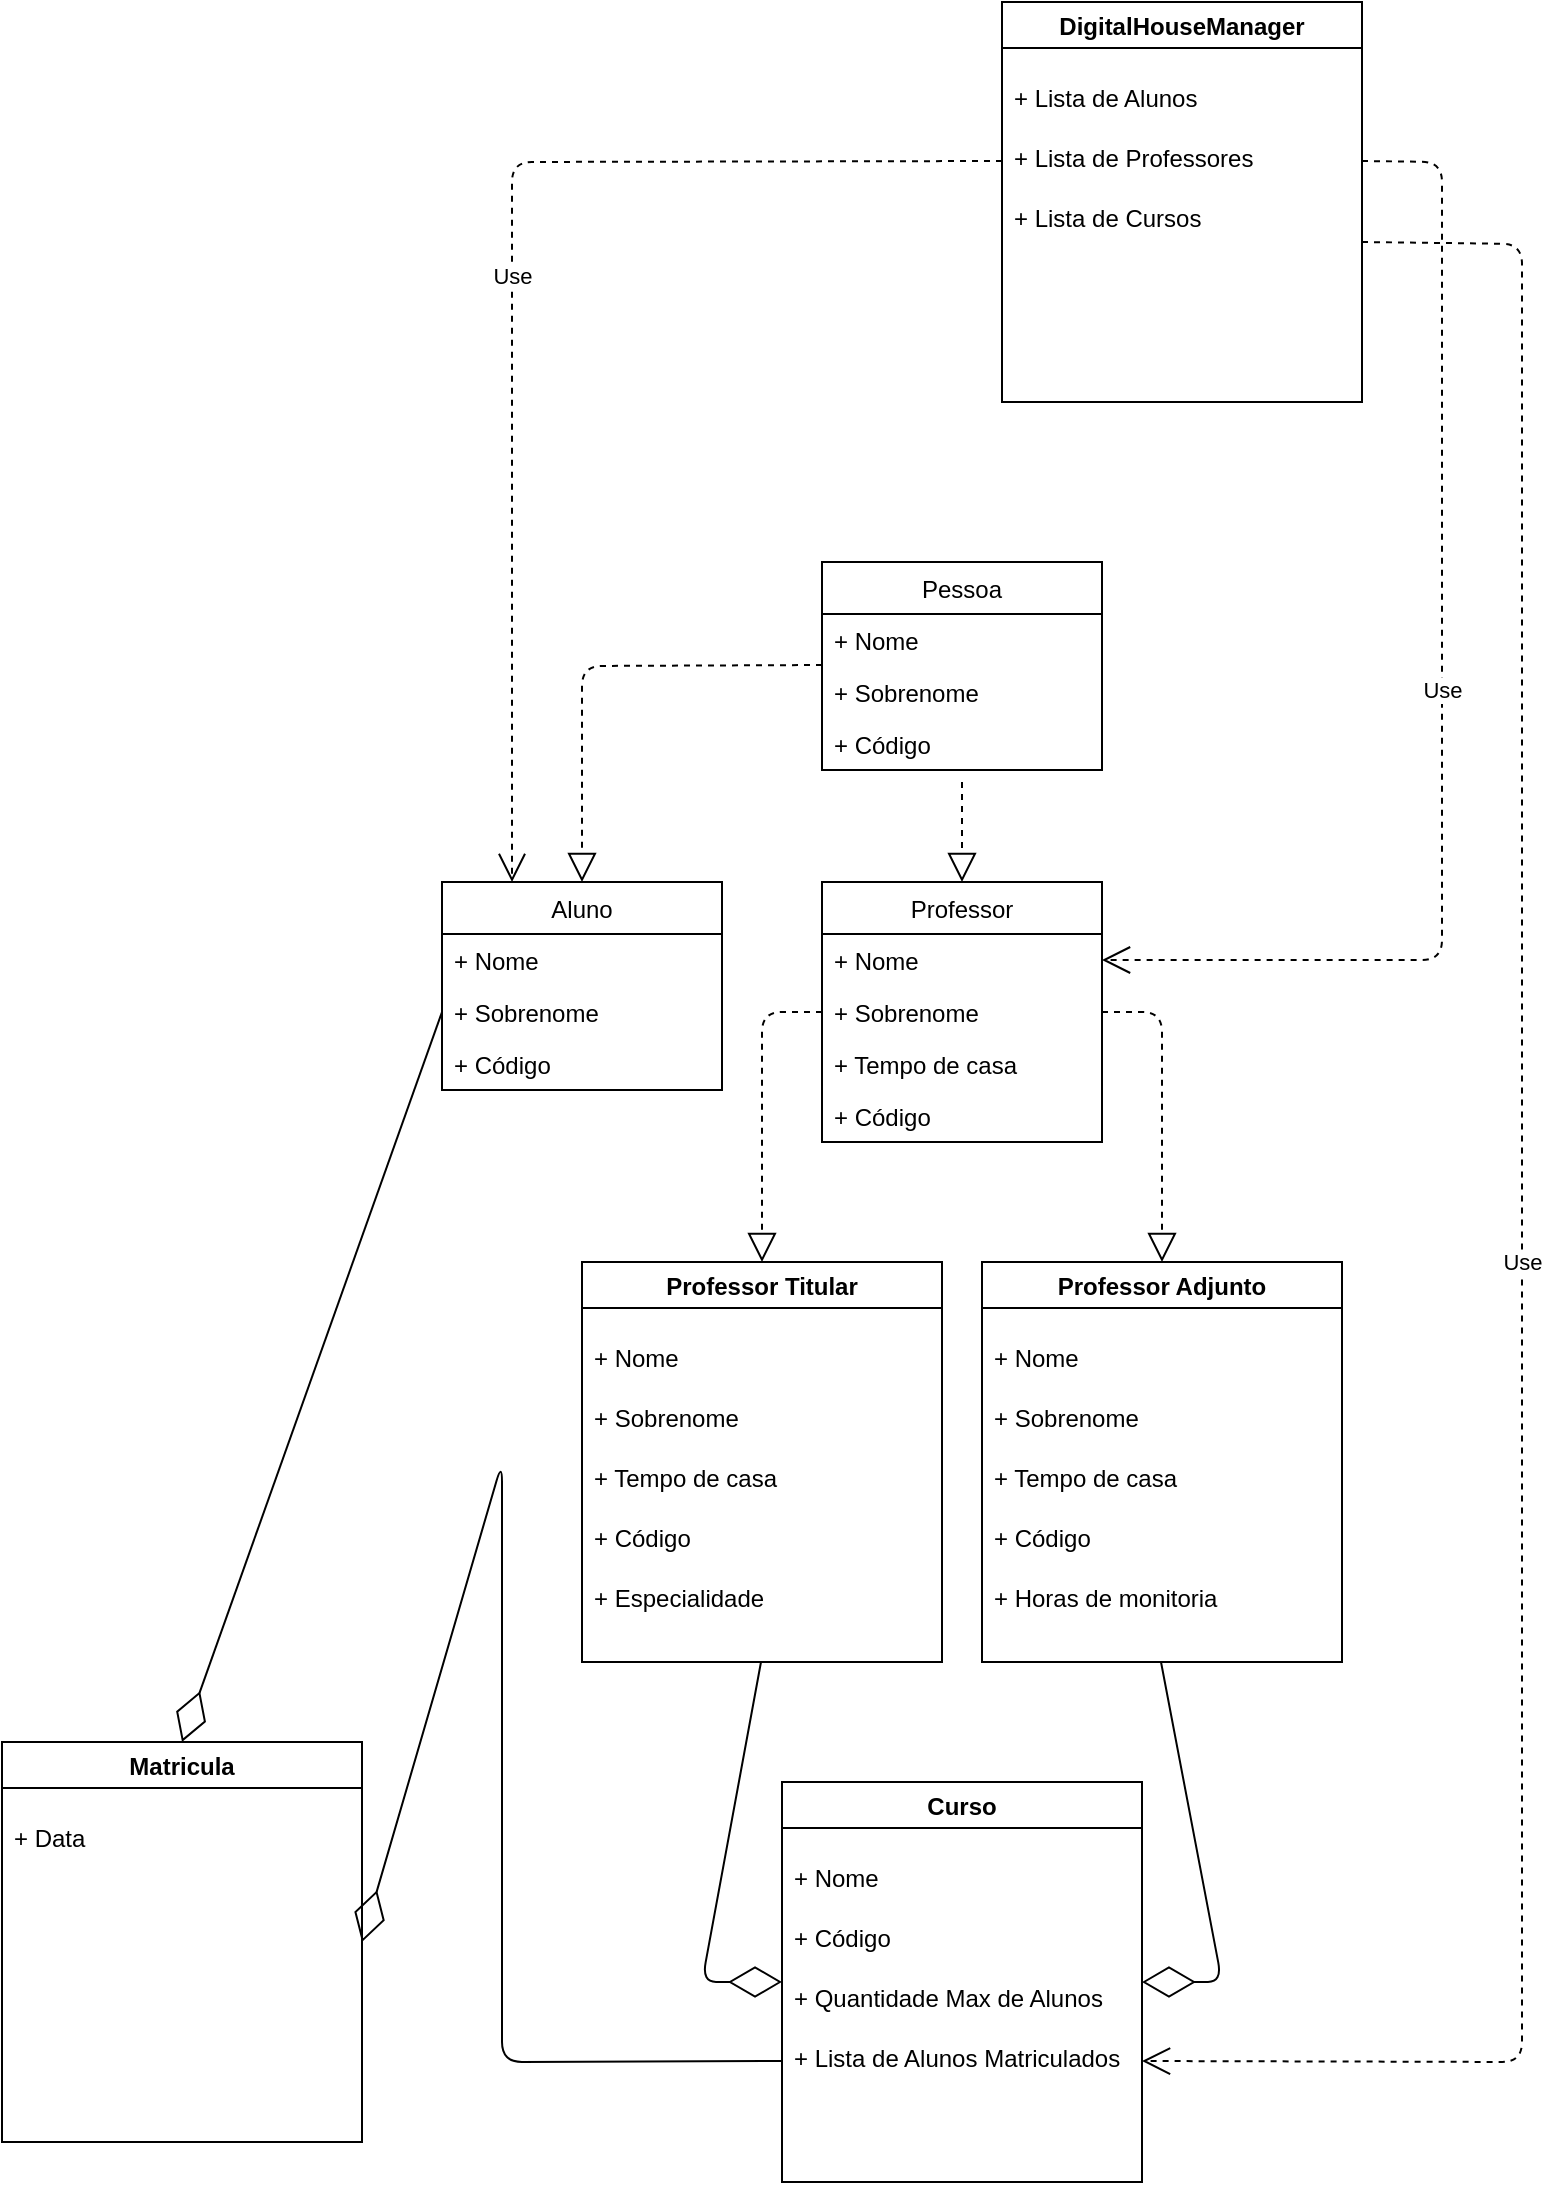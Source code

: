 <mxfile version="14.6.6" type="embed" pages="3"><diagram id="CEzgyfS1ZEKbiMNEQ5bn" name="Page-1"><mxGraphModel dx="1148" dy="701" grid="1" gridSize="10" guides="1" tooltips="1" connect="1" arrows="1" fold="1" page="1" pageScale="1" pageWidth="827" pageHeight="1169" math="0" shadow="0"><root><mxCell id="0"/><mxCell id="1" parent="0"/><mxCell id="S0CsdJAvT5r21fd5XkQx-24" value="Aluno" style="swimlane;fontStyle=0;childLayout=stackLayout;horizontal=1;startSize=26;fillColor=none;horizontalStack=0;resizeParent=1;resizeParentMax=0;resizeLast=0;collapsible=1;marginBottom=0;" parent="1" vertex="1"><mxGeometry x="240" y="480" width="140" height="104" as="geometry"/></mxCell><mxCell id="S0CsdJAvT5r21fd5XkQx-26" value="+ Nome" style="text;strokeColor=none;fillColor=none;align=left;verticalAlign=top;spacingLeft=4;spacingRight=4;overflow=hidden;rotatable=0;points=[[0,0.5],[1,0.5]];portConstraint=eastwest;" parent="S0CsdJAvT5r21fd5XkQx-24" vertex="1"><mxGeometry y="26" width="140" height="26" as="geometry"/></mxCell><mxCell id="S0CsdJAvT5r21fd5XkQx-25" value="+ Sobrenome" style="text;strokeColor=none;fillColor=none;align=left;verticalAlign=top;spacingLeft=4;spacingRight=4;overflow=hidden;rotatable=0;points=[[0,0.5],[1,0.5]];portConstraint=eastwest;" parent="S0CsdJAvT5r21fd5XkQx-24" vertex="1"><mxGeometry y="52" width="140" height="26" as="geometry"/></mxCell><mxCell id="S0CsdJAvT5r21fd5XkQx-27" value="+ Código" style="text;strokeColor=none;fillColor=none;align=left;verticalAlign=top;spacingLeft=4;spacingRight=4;overflow=hidden;rotatable=0;points=[[0,0.5],[1,0.5]];portConstraint=eastwest;" parent="S0CsdJAvT5r21fd5XkQx-24" vertex="1"><mxGeometry y="78" width="140" height="26" as="geometry"/></mxCell><mxCell id="mtN1036-0Aml82Bo_X0W-26" value="Professor" style="swimlane;fontStyle=0;childLayout=stackLayout;horizontal=1;startSize=26;fillColor=none;horizontalStack=0;resizeParent=1;resizeParentMax=0;resizeLast=0;collapsible=1;marginBottom=0;" parent="1" vertex="1"><mxGeometry x="430" y="480" width="140" height="130" as="geometry"/></mxCell><mxCell id="mtN1036-0Aml82Bo_X0W-27" value="+ Nome" style="text;strokeColor=none;fillColor=none;align=left;verticalAlign=top;spacingLeft=4;spacingRight=4;overflow=hidden;rotatable=0;points=[[0,0.5],[1,0.5]];portConstraint=eastwest;" parent="mtN1036-0Aml82Bo_X0W-26" vertex="1"><mxGeometry y="26" width="140" height="26" as="geometry"/></mxCell><mxCell id="mtN1036-0Aml82Bo_X0W-28" value="+ Sobrenome" style="text;strokeColor=none;fillColor=none;align=left;verticalAlign=top;spacingLeft=4;spacingRight=4;overflow=hidden;rotatable=0;points=[[0,0.5],[1,0.5]];portConstraint=eastwest;" parent="mtN1036-0Aml82Bo_X0W-26" vertex="1"><mxGeometry y="52" width="140" height="26" as="geometry"/></mxCell><mxCell id="mtN1036-0Aml82Bo_X0W-29" value="+ Tempo de casa" style="text;fillColor=none;align=left;verticalAlign=top;spacingLeft=4;spacingRight=4;overflow=hidden;rotatable=0;points=[[0,0.5],[1,0.5]];portConstraint=eastwest;" parent="mtN1036-0Aml82Bo_X0W-26" vertex="1"><mxGeometry y="78" width="140" height="26" as="geometry"/></mxCell><mxCell id="mtN1036-0Aml82Bo_X0W-32" value="+ Código" style="text;strokeColor=none;fillColor=none;align=left;verticalAlign=top;spacingLeft=4;spacingRight=4;overflow=hidden;rotatable=0;points=[[0,0.5],[1,0.5]];portConstraint=eastwest;" parent="mtN1036-0Aml82Bo_X0W-26" vertex="1"><mxGeometry y="104" width="140" height="26" as="geometry"/></mxCell><mxCell id="mtN1036-0Aml82Bo_X0W-34" value="Pessoa" style="swimlane;fontStyle=0;childLayout=stackLayout;horizontal=1;startSize=26;fillColor=none;horizontalStack=0;resizeParent=1;resizeParentMax=0;resizeLast=0;collapsible=1;marginBottom=0;" parent="1" vertex="1"><mxGeometry x="430" y="320" width="140" height="104" as="geometry"/></mxCell><mxCell id="mtN1036-0Aml82Bo_X0W-35" value="+ Nome" style="text;strokeColor=none;fillColor=none;align=left;verticalAlign=top;spacingLeft=4;spacingRight=4;overflow=hidden;rotatable=0;points=[[0,0.5],[1,0.5]];portConstraint=eastwest;" parent="mtN1036-0Aml82Bo_X0W-34" vertex="1"><mxGeometry y="26" width="140" height="26" as="geometry"/></mxCell><mxCell id="mtN1036-0Aml82Bo_X0W-36" value="+ Sobrenome" style="text;strokeColor=none;fillColor=none;align=left;verticalAlign=top;spacingLeft=4;spacingRight=4;overflow=hidden;rotatable=0;points=[[0,0.5],[1,0.5]];portConstraint=eastwest;" parent="mtN1036-0Aml82Bo_X0W-34" vertex="1"><mxGeometry y="52" width="140" height="26" as="geometry"/></mxCell><mxCell id="mtN1036-0Aml82Bo_X0W-37" value="+ Código" style="text;strokeColor=none;fillColor=none;align=left;verticalAlign=top;spacingLeft=4;spacingRight=4;overflow=hidden;rotatable=0;points=[[0,0.5],[1,0.5]];portConstraint=eastwest;" parent="mtN1036-0Aml82Bo_X0W-34" vertex="1"><mxGeometry y="78" width="140" height="26" as="geometry"/></mxCell><mxCell id="mtN1036-0Aml82Bo_X0W-38" value="" style="endArrow=block;dashed=1;endFill=0;endSize=12;html=1;entryX=0.5;entryY=0;entryDx=0;entryDy=0;strokeWidth=1;rounded=1;shadow=0;sketch=0;jumpStyle=none;" parent="1" target="mtN1036-0Aml82Bo_X0W-26" edge="1"><mxGeometry width="160" relative="1" as="geometry"><mxPoint x="500" y="430" as="sourcePoint"/><mxPoint x="600" y="440" as="targetPoint"/></mxGeometry></mxCell><mxCell id="mtN1036-0Aml82Bo_X0W-39" value="" style="endArrow=block;dashed=1;endFill=0;endSize=12;html=1;shadow=0;strokeWidth=1;entryX=0.5;entryY=0;entryDx=0;entryDy=0;" parent="1" target="S0CsdJAvT5r21fd5XkQx-24" edge="1"><mxGeometry width="160" relative="1" as="geometry"><mxPoint x="430" y="371.5" as="sourcePoint"/><mxPoint x="220" y="372" as="targetPoint"/><Array as="points"><mxPoint x="310" y="372"/></Array></mxGeometry></mxCell><mxCell id="oIrv9wTdibyzk0VPh0hq-39" value="Professor Titular" style="swimlane;startSize=23;" parent="1" vertex="1"><mxGeometry x="310" y="670" width="180" height="200" as="geometry"/></mxCell><mxCell id="oIrv9wTdibyzk0VPh0hq-24" value="+ Nome" style="text;strokeColor=none;fillColor=none;align=left;verticalAlign=top;spacingLeft=4;spacingRight=4;overflow=hidden;rotatable=0;points=[[0,0.5],[1,0.5]];portConstraint=eastwest;" parent="oIrv9wTdibyzk0VPh0hq-39" vertex="1"><mxGeometry y="34.5" width="200" height="30" as="geometry"/></mxCell><mxCell id="oIrv9wTdibyzk0VPh0hq-41" value="+ Sobrenome" style="text;strokeColor=none;fillColor=none;align=left;verticalAlign=top;spacingLeft=4;spacingRight=4;overflow=hidden;rotatable=0;points=[[0,0.5],[1,0.5]];portConstraint=eastwest;" parent="oIrv9wTdibyzk0VPh0hq-39" vertex="1"><mxGeometry y="64.5" width="200" height="30" as="geometry"/></mxCell><mxCell id="oIrv9wTdibyzk0VPh0hq-42" value="+ Tempo de casa" style="text;strokeColor=none;fillColor=none;align=left;verticalAlign=top;spacingLeft=4;spacingRight=4;overflow=hidden;rotatable=0;points=[[0,0.5],[1,0.5]];portConstraint=eastwest;" parent="oIrv9wTdibyzk0VPh0hq-39" vertex="1"><mxGeometry y="94.5" width="200" height="30" as="geometry"/></mxCell><mxCell id="oIrv9wTdibyzk0VPh0hq-43" value="+ Código" style="text;strokeColor=none;fillColor=none;align=left;verticalAlign=top;spacingLeft=4;spacingRight=4;overflow=hidden;rotatable=0;points=[[0,0.5],[1,0.5]];portConstraint=eastwest;" parent="oIrv9wTdibyzk0VPh0hq-39" vertex="1"><mxGeometry y="124.5" width="200" height="30" as="geometry"/></mxCell><mxCell id="oIrv9wTdibyzk0VPh0hq-44" value="+ Especialidade" style="text;strokeColor=none;fillColor=none;align=left;verticalAlign=top;spacingLeft=4;spacingRight=4;overflow=hidden;rotatable=0;points=[[0,0.5],[1,0.5]];portConstraint=eastwest;" parent="oIrv9wTdibyzk0VPh0hq-39" vertex="1"><mxGeometry y="154.5" width="200" height="30" as="geometry"/></mxCell><mxCell id="oIrv9wTdibyzk0VPh0hq-45" value="Professor Adjunto" style="swimlane;startSize=23;" parent="1" vertex="1"><mxGeometry x="510" y="670" width="180" height="200" as="geometry"/></mxCell><mxCell id="oIrv9wTdibyzk0VPh0hq-46" value="+ Nome" style="text;strokeColor=none;fillColor=none;align=left;verticalAlign=top;spacingLeft=4;spacingRight=4;overflow=hidden;rotatable=0;points=[[0,0.5],[1,0.5]];portConstraint=eastwest;" parent="oIrv9wTdibyzk0VPh0hq-45" vertex="1"><mxGeometry y="34.5" width="200" height="30" as="geometry"/></mxCell><mxCell id="oIrv9wTdibyzk0VPh0hq-47" value="+ Sobrenome" style="text;strokeColor=none;fillColor=none;align=left;verticalAlign=top;spacingLeft=4;spacingRight=4;overflow=hidden;rotatable=0;points=[[0,0.5],[1,0.5]];portConstraint=eastwest;" parent="oIrv9wTdibyzk0VPh0hq-45" vertex="1"><mxGeometry y="64.5" width="200" height="30" as="geometry"/></mxCell><mxCell id="oIrv9wTdibyzk0VPh0hq-48" value="+ Tempo de casa" style="text;strokeColor=none;fillColor=none;align=left;verticalAlign=top;spacingLeft=4;spacingRight=4;overflow=hidden;rotatable=0;points=[[0,0.5],[1,0.5]];portConstraint=eastwest;" parent="oIrv9wTdibyzk0VPh0hq-45" vertex="1"><mxGeometry y="94.5" width="200" height="30" as="geometry"/></mxCell><mxCell id="oIrv9wTdibyzk0VPh0hq-49" value="+ Código" style="text;strokeColor=none;fillColor=none;align=left;verticalAlign=top;spacingLeft=4;spacingRight=4;overflow=hidden;rotatable=0;points=[[0,0.5],[1,0.5]];portConstraint=eastwest;" parent="oIrv9wTdibyzk0VPh0hq-45" vertex="1"><mxGeometry y="124.5" width="200" height="30" as="geometry"/></mxCell><mxCell id="oIrv9wTdibyzk0VPh0hq-50" value="+ Horas de monitoria" style="text;strokeColor=none;fillColor=none;align=left;verticalAlign=top;spacingLeft=4;spacingRight=4;overflow=hidden;rotatable=0;points=[[0,0.5],[1,0.5]];portConstraint=eastwest;" parent="oIrv9wTdibyzk0VPh0hq-45" vertex="1"><mxGeometry y="154.5" width="200" height="30" as="geometry"/></mxCell><mxCell id="oIrv9wTdibyzk0VPh0hq-51" value="" style="endArrow=block;dashed=1;endFill=0;endSize=12;html=1;entryX=0.5;entryY=0;entryDx=0;entryDy=0;exitX=1;exitY=0.5;exitDx=0;exitDy=0;" parent="1" source="mtN1036-0Aml82Bo_X0W-28" target="oIrv9wTdibyzk0VPh0hq-45" edge="1"><mxGeometry width="160" relative="1" as="geometry"><mxPoint x="570" y="550" as="sourcePoint"/><mxPoint x="730" y="550" as="targetPoint"/><Array as="points"><mxPoint x="600" y="545"/></Array></mxGeometry></mxCell><mxCell id="oIrv9wTdibyzk0VPh0hq-53" value="" style="endArrow=block;dashed=1;endFill=0;endSize=12;html=1;entryX=0.5;entryY=0;entryDx=0;entryDy=0;exitX=0;exitY=0.5;exitDx=0;exitDy=0;" parent="1" source="mtN1036-0Aml82Bo_X0W-28" target="oIrv9wTdibyzk0VPh0hq-39" edge="1"><mxGeometry width="160" relative="1" as="geometry"><mxPoint x="399.76" y="554" as="sourcePoint"/><mxPoint x="399.76" y="584" as="targetPoint"/><Array as="points"><mxPoint x="400" y="545"/></Array></mxGeometry></mxCell><mxCell id="oIrv9wTdibyzk0VPh0hq-66" value="" style="endArrow=diamondThin;endFill=0;endSize=24;html=1;strokeWidth=1;" parent="1" edge="1"><mxGeometry width="160" relative="1" as="geometry"><mxPoint x="599.5" y="870" as="sourcePoint"/><mxPoint x="590" y="1030" as="targetPoint"/><Array as="points"><mxPoint x="630" y="1030"/></Array></mxGeometry></mxCell><mxCell id="oIrv9wTdibyzk0VPh0hq-67" value="" style="endArrow=diamondThin;endFill=0;endSize=24;html=1;strokeWidth=1;" parent="1" edge="1"><mxGeometry width="160" relative="1" as="geometry"><mxPoint x="399.5" y="870" as="sourcePoint"/><mxPoint x="410" y="1030" as="targetPoint"/><Array as="points"><mxPoint x="370" y="1030"/></Array></mxGeometry></mxCell><mxCell id="k4V3ihr_i5Y-Pjru0V6B-3" value="Curso" style="swimlane;startSize=23;" parent="1" vertex="1"><mxGeometry x="410" y="930" width="180" height="200" as="geometry"/></mxCell><mxCell id="k4V3ihr_i5Y-Pjru0V6B-4" value="+ Nome" style="text;strokeColor=none;fillColor=none;align=left;verticalAlign=top;spacingLeft=4;spacingRight=4;overflow=hidden;rotatable=0;points=[[0,0.5],[1,0.5]];portConstraint=eastwest;" parent="k4V3ihr_i5Y-Pjru0V6B-3" vertex="1"><mxGeometry y="34.5" width="180" height="30" as="geometry"/></mxCell><mxCell id="k4V3ihr_i5Y-Pjru0V6B-5" value="+ Código" style="text;strokeColor=none;fillColor=none;align=left;verticalAlign=top;spacingLeft=4;spacingRight=4;overflow=hidden;rotatable=0;points=[[0,0.5],[1,0.5]];portConstraint=eastwest;" parent="k4V3ihr_i5Y-Pjru0V6B-3" vertex="1"><mxGeometry y="64.5" width="180" height="30" as="geometry"/></mxCell><mxCell id="k4V3ihr_i5Y-Pjru0V6B-6" value="+ Quantidade Max de Alunos" style="text;strokeColor=none;fillColor=none;align=left;verticalAlign=top;spacingLeft=4;spacingRight=4;overflow=hidden;rotatable=0;points=[[0,0.5],[1,0.5]];portConstraint=eastwest;" parent="k4V3ihr_i5Y-Pjru0V6B-3" vertex="1"><mxGeometry y="94.5" width="180" height="30" as="geometry"/></mxCell><mxCell id="k4V3ihr_i5Y-Pjru0V6B-7" value="+ Lista de Alunos Matriculados" style="text;strokeColor=none;fillColor=none;align=left;verticalAlign=top;spacingLeft=4;spacingRight=4;overflow=hidden;rotatable=0;points=[[0,0.5],[1,0.5]];portConstraint=eastwest;" parent="k4V3ihr_i5Y-Pjru0V6B-3" vertex="1"><mxGeometry y="124.5" width="180" height="30" as="geometry"/></mxCell><mxCell id="2" value="Matricula" style="swimlane;startSize=23;" vertex="1" parent="1"><mxGeometry x="20" y="910" width="180" height="200" as="geometry"/></mxCell><mxCell id="3" value="+ Data" style="text;strokeColor=none;fillColor=none;align=left;verticalAlign=top;spacingLeft=4;spacingRight=4;overflow=hidden;rotatable=0;points=[[0,0.5],[1,0.5]];portConstraint=eastwest;" vertex="1" parent="2"><mxGeometry y="34.5" width="180" height="30" as="geometry"/></mxCell><mxCell id="10" value="" style="endArrow=diamondThin;endFill=0;endSize=24;html=1;entryX=0.5;entryY=0;entryDx=0;entryDy=0;exitX=0;exitY=0.5;exitDx=0;exitDy=0;" edge="1" parent="1" source="S0CsdJAvT5r21fd5XkQx-25" target="2"><mxGeometry width="160" relative="1" as="geometry"><mxPoint x="50" y="544.5" as="sourcePoint"/><mxPoint x="210" y="544.5" as="targetPoint"/></mxGeometry></mxCell><mxCell id="11" value="" style="endArrow=diamondThin;endFill=0;endSize=24;html=1;entryX=1;entryY=0.5;entryDx=0;entryDy=0;exitX=0;exitY=0.5;exitDx=0;exitDy=0;" edge="1" parent="1" source="k4V3ihr_i5Y-Pjru0V6B-7" target="2"><mxGeometry width="160" relative="1" as="geometry"><mxPoint x="330" y="630" as="sourcePoint"/><mxPoint x="190" y="755" as="targetPoint"/><Array as="points"><mxPoint x="270" y="1070"/><mxPoint x="270" y="770"/></Array></mxGeometry></mxCell><mxCell id="12" value="DigitalHouseManager" style="swimlane;startSize=23;" vertex="1" parent="1"><mxGeometry x="520" y="40" width="180" height="200" as="geometry"/></mxCell><mxCell id="13" value="+ Lista de Alunos" style="text;strokeColor=none;fillColor=none;align=left;verticalAlign=top;spacingLeft=4;spacingRight=4;overflow=hidden;rotatable=0;points=[[0,0.5],[1,0.5]];portConstraint=eastwest;" vertex="1" parent="12"><mxGeometry y="34.5" width="180" height="30" as="geometry"/></mxCell><mxCell id="14" value="+ Lista de Professores" style="text;strokeColor=none;fillColor=none;align=left;verticalAlign=top;spacingLeft=4;spacingRight=4;overflow=hidden;rotatable=0;points=[[0,0.5],[1,0.5]];portConstraint=eastwest;" vertex="1" parent="12"><mxGeometry y="64.5" width="180" height="30" as="geometry"/></mxCell><mxCell id="15" value="+ Lista de Cursos" style="text;strokeColor=none;fillColor=none;align=left;verticalAlign=top;spacingLeft=4;spacingRight=4;overflow=hidden;rotatable=0;points=[[0,0.5],[1,0.5]];portConstraint=eastwest;" vertex="1" parent="12"><mxGeometry y="94.5" width="180" height="30" as="geometry"/></mxCell><mxCell id="18" value="Use" style="endArrow=open;endSize=12;dashed=1;html=1;entryX=0.25;entryY=0;entryDx=0;entryDy=0;exitX=0;exitY=0.5;exitDx=0;exitDy=0;" edge="1" parent="1" source="14" target="S0CsdJAvT5r21fd5XkQx-24"><mxGeometry width="160" relative="1" as="geometry"><mxPoint x="300" y="120" as="sourcePoint"/><mxPoint x="460" y="120" as="targetPoint"/><Array as="points"><mxPoint x="275" y="120"/></Array></mxGeometry></mxCell><mxCell id="19" value="Use" style="endArrow=open;endSize=12;dashed=1;html=1;exitX=1;exitY=0.5;exitDx=0;exitDy=0;entryX=1;entryY=0.5;entryDx=0;entryDy=0;" edge="1" parent="1" source="14" target="mtN1036-0Aml82Bo_X0W-27"><mxGeometry width="160" relative="1" as="geometry"><mxPoint x="760" y="120" as="sourcePoint"/><mxPoint x="880" y="120" as="targetPoint"/><Array as="points"><mxPoint x="740" y="120"/><mxPoint x="740" y="519"/></Array></mxGeometry></mxCell><mxCell id="20" value="Use" style="endArrow=open;endSize=12;dashed=1;html=1;exitX=1;exitY=0.5;exitDx=0;exitDy=0;entryX=1;entryY=0.5;entryDx=0;entryDy=0;" edge="1" parent="1" target="k4V3ihr_i5Y-Pjru0V6B-7"><mxGeometry width="160" relative="1" as="geometry"><mxPoint x="700" y="160" as="sourcePoint"/><mxPoint x="570" y="559.5" as="targetPoint"/><Array as="points"><mxPoint x="780" y="161"/><mxPoint x="780" y="1070"/></Array></mxGeometry></mxCell></root></mxGraphModel></diagram><diagram id="fzf1Q0286Iwjel0q1VAe" name="Page-2"><mxGraphModel dx="981" dy="526" grid="1" gridSize="10" guides="1" tooltips="1" connect="1" arrows="1" fold="1" page="1" pageScale="1" pageWidth="827" pageHeight="1169" math="0" shadow="0"><root><mxCell id="bYKJvCfBuwUYdbz-hcBb-0"/><mxCell id="bYKJvCfBuwUYdbz-hcBb-1" parent="bYKJvCfBuwUYdbz-hcBb-0"/><mxCell id="bYKJvCfBuwUYdbz-hcBb-2" value="Mamífero" style="swimlane;fontStyle=0;childLayout=stackLayout;horizontal=1;startSize=26;fillColor=none;horizontalStack=0;resizeParent=1;resizeParentMax=0;resizeLast=0;collapsible=1;marginBottom=0;strokeColor=#000000;" vertex="1" parent="bYKJvCfBuwUYdbz-hcBb-1"><mxGeometry x="350" width="140" height="190" as="geometry"/></mxCell><mxCell id="bYKJvCfBuwUYdbz-hcBb-3" value="+ Glândulas mamarias" style="text;strokeColor=none;fillColor=none;align=left;verticalAlign=top;spacingLeft=4;spacingRight=4;overflow=hidden;rotatable=0;points=[[0,0.5],[1,0.5]];portConstraint=eastwest;" vertex="1" parent="bYKJvCfBuwUYdbz-hcBb-2"><mxGeometry y="26" width="140" height="26" as="geometry"/></mxCell><mxCell id="bYKJvCfBuwUYdbz-hcBb-4" value="+ Corpo com pelos" style="text;strokeColor=none;fillColor=none;align=left;verticalAlign=top;spacingLeft=4;spacingRight=4;overflow=hidden;rotatable=0;points=[[0,0.5],[1,0.5]];portConstraint=eastwest;" vertex="1" parent="bYKJvCfBuwUYdbz-hcBb-2"><mxGeometry y="52" width="140" height="26" as="geometry"/></mxCell><mxCell id="bYKJvCfBuwUYdbz-hcBb-5" value="+ Correr" style="text;strokeColor=none;fillColor=none;align=left;verticalAlign=top;spacingLeft=4;spacingRight=4;overflow=hidden;rotatable=0;points=[[0,0.5],[1,0.5]];portConstraint=eastwest;" vertex="1" parent="bYKJvCfBuwUYdbz-hcBb-2"><mxGeometry y="78" width="140" height="26" as="geometry"/></mxCell><mxCell id="oJP6TJ0Ua6mEwM99TovI-13" value="Classname" style="swimlane;fontStyle=1;align=center;verticalAlign=top;childLayout=stackLayout;horizontal=1;startSize=26;horizontalStack=0;resizeParent=1;resizeParentMax=0;resizeLast=0;collapsible=1;marginBottom=0;strokeColor=#000000;" vertex="1" parent="bYKJvCfBuwUYdbz-hcBb-2"><mxGeometry y="104" width="140" height="86" as="geometry"/></mxCell><mxCell id="oJP6TJ0Ua6mEwM99TovI-14" value="+ field: type" style="text;strokeColor=none;fillColor=none;align=left;verticalAlign=top;spacingLeft=4;spacingRight=4;overflow=hidden;rotatable=0;points=[[0,0.5],[1,0.5]];portConstraint=eastwest;" vertex="1" parent="oJP6TJ0Ua6mEwM99TovI-13"><mxGeometry y="26" width="140" height="26" as="geometry"/></mxCell><mxCell id="oJP6TJ0Ua6mEwM99TovI-15" value="" style="line;strokeWidth=1;fillColor=none;align=left;verticalAlign=middle;spacingTop=-1;spacingLeft=3;spacingRight=3;rotatable=0;labelPosition=right;points=[];portConstraint=eastwest;" vertex="1" parent="oJP6TJ0Ua6mEwM99TovI-13"><mxGeometry y="52" width="140" height="8" as="geometry"/></mxCell><mxCell id="oJP6TJ0Ua6mEwM99TovI-16" value="+ method(type): type" style="text;strokeColor=none;fillColor=none;align=left;verticalAlign=top;spacingLeft=4;spacingRight=4;overflow=hidden;rotatable=0;points=[[0,0.5],[1,0.5]];portConstraint=eastwest;" vertex="1" parent="oJP6TJ0Ua6mEwM99TovI-13"><mxGeometry y="60" width="140" height="26" as="geometry"/></mxCell><mxCell id="oJP6TJ0Ua6mEwM99TovI-0" value="Cachorro" style="swimlane;fontStyle=1;align=center;verticalAlign=top;childLayout=stackLayout;horizontal=1;startSize=26;horizontalStack=0;resizeParent=1;resizeParentMax=0;resizeLast=0;collapsible=1;marginBottom=0;strokeColor=#000000;" vertex="1" parent="bYKJvCfBuwUYdbz-hcBb-1"><mxGeometry x="80" y="200" width="160" height="86" as="geometry"/></mxCell><mxCell id="oJP6TJ0Ua6mEwM99TovI-1" value="+ field: type" style="text;strokeColor=none;fillColor=none;align=left;verticalAlign=top;spacingLeft=4;spacingRight=4;overflow=hidden;rotatable=0;points=[[0,0.5],[1,0.5]];portConstraint=eastwest;" vertex="1" parent="oJP6TJ0Ua6mEwM99TovI-0"><mxGeometry y="26" width="160" height="26" as="geometry"/></mxCell><mxCell id="oJP6TJ0Ua6mEwM99TovI-2" value="" style="line;strokeWidth=1;fillColor=none;align=left;verticalAlign=middle;spacingTop=-1;spacingLeft=3;spacingRight=3;rotatable=0;labelPosition=right;points=[];portConstraint=eastwest;" vertex="1" parent="oJP6TJ0Ua6mEwM99TovI-0"><mxGeometry y="52" width="160" height="8" as="geometry"/></mxCell><mxCell id="oJP6TJ0Ua6mEwM99TovI-3" value="+ method(type): type" style="text;strokeColor=none;fillColor=none;align=left;verticalAlign=top;spacingLeft=4;spacingRight=4;overflow=hidden;rotatable=0;points=[[0,0.5],[1,0.5]];portConstraint=eastwest;" vertex="1" parent="oJP6TJ0Ua6mEwM99TovI-0"><mxGeometry y="60" width="160" height="26" as="geometry"/></mxCell><mxCell id="oJP6TJ0Ua6mEwM99TovI-4" value="Gato" style="swimlane;fontStyle=1;align=center;verticalAlign=top;childLayout=stackLayout;horizontal=1;startSize=26;horizontalStack=0;resizeParent=1;resizeParentMax=0;resizeLast=0;collapsible=1;marginBottom=0;strokeColor=#000000;" vertex="1" parent="bYKJvCfBuwUYdbz-hcBb-1"><mxGeometry x="340" y="200" width="160" height="86" as="geometry"/></mxCell><mxCell id="oJP6TJ0Ua6mEwM99TovI-5" value="+ field: type" style="text;strokeColor=none;fillColor=none;align=left;verticalAlign=top;spacingLeft=4;spacingRight=4;overflow=hidden;rotatable=0;points=[[0,0.5],[1,0.5]];portConstraint=eastwest;" vertex="1" parent="oJP6TJ0Ua6mEwM99TovI-4"><mxGeometry y="26" width="160" height="26" as="geometry"/></mxCell><mxCell id="oJP6TJ0Ua6mEwM99TovI-6" value="" style="line;strokeWidth=1;fillColor=none;align=left;verticalAlign=middle;spacingTop=-1;spacingLeft=3;spacingRight=3;rotatable=0;labelPosition=right;points=[];portConstraint=eastwest;" vertex="1" parent="oJP6TJ0Ua6mEwM99TovI-4"><mxGeometry y="52" width="160" height="8" as="geometry"/></mxCell><mxCell id="oJP6TJ0Ua6mEwM99TovI-7" value="+ method(type): type" style="text;strokeColor=none;fillColor=none;align=left;verticalAlign=top;spacingLeft=4;spacingRight=4;overflow=hidden;rotatable=0;points=[[0,0.5],[1,0.5]];portConstraint=eastwest;" vertex="1" parent="oJP6TJ0Ua6mEwM99TovI-4"><mxGeometry y="60" width="160" height="26" as="geometry"/></mxCell><mxCell id="oJP6TJ0Ua6mEwM99TovI-8" value="Ser Humano" style="swimlane;fontStyle=1;align=center;verticalAlign=top;childLayout=stackLayout;horizontal=1;startSize=26;horizontalStack=0;resizeParent=1;resizeParentMax=0;resizeLast=0;collapsible=1;marginBottom=0;strokeColor=#000000;" vertex="1" parent="bYKJvCfBuwUYdbz-hcBb-1"><mxGeometry x="620" y="200" width="160" height="86" as="geometry"/></mxCell><mxCell id="oJP6TJ0Ua6mEwM99TovI-9" value="+ field: type" style="text;strokeColor=none;fillColor=none;align=left;verticalAlign=top;spacingLeft=4;spacingRight=4;overflow=hidden;rotatable=0;points=[[0,0.5],[1,0.5]];portConstraint=eastwest;" vertex="1" parent="oJP6TJ0Ua6mEwM99TovI-8"><mxGeometry y="26" width="160" height="26" as="geometry"/></mxCell><mxCell id="oJP6TJ0Ua6mEwM99TovI-10" value="" style="line;strokeWidth=1;fillColor=none;align=left;verticalAlign=middle;spacingTop=-1;spacingLeft=3;spacingRight=3;rotatable=0;labelPosition=right;points=[];portConstraint=eastwest;" vertex="1" parent="oJP6TJ0Ua6mEwM99TovI-8"><mxGeometry y="52" width="160" height="8" as="geometry"/></mxCell><mxCell id="oJP6TJ0Ua6mEwM99TovI-11" value="+ method(type): type" style="text;strokeColor=none;fillColor=none;align=left;verticalAlign=top;spacingLeft=4;spacingRight=4;overflow=hidden;rotatable=0;points=[[0,0.5],[1,0.5]];portConstraint=eastwest;" vertex="1" parent="oJP6TJ0Ua6mEwM99TovI-8"><mxGeometry y="60" width="160" height="26" as="geometry"/></mxCell></root></mxGraphModel></diagram><diagram id="vQ6QJAtk1Fx9QSZT2JK1" name="Page-3"><mxGraphModel dx="1422" dy="762" grid="1" gridSize="10" guides="1" tooltips="1" connect="1" arrows="1" fold="1" page="1" pageScale="1" pageWidth="827" pageHeight="1169" math="0" shadow="0"><root><mxCell id="XJTQxy6DdI8myOnTarFJ-0"/><mxCell id="XJTQxy6DdI8myOnTarFJ-1" parent="XJTQxy6DdI8myOnTarFJ-0"/><mxCell id="XJTQxy6DdI8myOnTarFJ-6" value="Usuario" style="swimlane;fontStyle=1;align=center;verticalAlign=top;childLayout=stackLayout;horizontal=1;startSize=26;horizontalStack=0;resizeParent=1;resizeParentMax=0;resizeLast=0;collapsible=1;marginBottom=0;" vertex="1" parent="XJTQxy6DdI8myOnTarFJ-1"><mxGeometry x="330" y="40" width="160" height="86" as="geometry"/></mxCell><mxCell id="XJTQxy6DdI8myOnTarFJ-7" value="+ field: type" style="text;strokeColor=none;fillColor=none;align=left;verticalAlign=top;spacingLeft=4;spacingRight=4;overflow=hidden;rotatable=0;points=[[0,0.5],[1,0.5]];portConstraint=eastwest;" vertex="1" parent="XJTQxy6DdI8myOnTarFJ-6"><mxGeometry y="26" width="160" height="26" as="geometry"/></mxCell><mxCell id="XJTQxy6DdI8myOnTarFJ-8" value="" style="line;strokeWidth=1;fillColor=none;align=left;verticalAlign=middle;spacingTop=-1;spacingLeft=3;spacingRight=3;rotatable=0;labelPosition=right;points=[];portConstraint=eastwest;" vertex="1" parent="XJTQxy6DdI8myOnTarFJ-6"><mxGeometry y="52" width="160" height="8" as="geometry"/></mxCell><mxCell id="XJTQxy6DdI8myOnTarFJ-9" value="+ method(type): type" style="text;strokeColor=none;fillColor=none;align=left;verticalAlign=top;spacingLeft=4;spacingRight=4;overflow=hidden;rotatable=0;points=[[0,0.5],[1,0.5]];portConstraint=eastwest;" vertex="1" parent="XJTQxy6DdI8myOnTarFJ-6"><mxGeometry y="60" width="160" height="26" as="geometry"/></mxCell><mxCell id="XJTQxy6DdI8myOnTarFJ-14" value="Produto" style="swimlane;fontStyle=1;align=center;verticalAlign=top;childLayout=stackLayout;horizontal=1;startSize=26;horizontalStack=0;resizeParent=1;resizeParentMax=0;resizeLast=0;collapsible=1;marginBottom=0;" vertex="1" parent="XJTQxy6DdI8myOnTarFJ-1"><mxGeometry x="540" y="170" width="160" height="134" as="geometry"/></mxCell><mxCell id="XJTQxy6DdI8myOnTarFJ-15" value="+ id&#10;+ valorProduto&#10;+descrição" style="text;strokeColor=none;fillColor=none;align=left;verticalAlign=top;spacingLeft=4;spacingRight=4;overflow=hidden;rotatable=0;points=[[0,0.5],[1,0.5]];portConstraint=eastwest;" vertex="1" parent="XJTQxy6DdI8myOnTarFJ-14"><mxGeometry y="26" width="160" height="74" as="geometry"/></mxCell><mxCell id="XJTQxy6DdI8myOnTarFJ-16" value="" style="line;strokeWidth=1;fillColor=none;align=left;verticalAlign=middle;spacingTop=-1;spacingLeft=3;spacingRight=3;rotatable=0;labelPosition=right;points=[];portConstraint=eastwest;" vertex="1" parent="XJTQxy6DdI8myOnTarFJ-14"><mxGeometry y="100" width="160" height="8" as="geometry"/></mxCell><mxCell id="XJTQxy6DdI8myOnTarFJ-17" value="+ method(type): type" style="text;strokeColor=none;fillColor=none;align=left;verticalAlign=top;spacingLeft=4;spacingRight=4;overflow=hidden;rotatable=0;points=[[0,0.5],[1,0.5]];portConstraint=eastwest;" vertex="1" parent="XJTQxy6DdI8myOnTarFJ-14"><mxGeometry y="108" width="160" height="26" as="geometry"/></mxCell><mxCell id="XJTQxy6DdI8myOnTarFJ-18" value="Combo" style="swimlane;fontStyle=1;align=center;verticalAlign=top;childLayout=stackLayout;horizontal=1;startSize=26;horizontalStack=0;resizeParent=1;resizeParentMax=0;resizeLast=0;collapsible=1;marginBottom=0;" vertex="1" parent="XJTQxy6DdI8myOnTarFJ-1"><mxGeometry x="334" y="490" width="160" height="86" as="geometry"/></mxCell><mxCell id="XJTQxy6DdI8myOnTarFJ-19" value="+ field: type" style="text;strokeColor=none;fillColor=none;align=left;verticalAlign=top;spacingLeft=4;spacingRight=4;overflow=hidden;rotatable=0;points=[[0,0.5],[1,0.5]];portConstraint=eastwest;" vertex="1" parent="XJTQxy6DdI8myOnTarFJ-18"><mxGeometry y="26" width="160" height="26" as="geometry"/></mxCell><mxCell id="XJTQxy6DdI8myOnTarFJ-20" value="" style="line;strokeWidth=1;fillColor=none;align=left;verticalAlign=middle;spacingTop=-1;spacingLeft=3;spacingRight=3;rotatable=0;labelPosition=right;points=[];portConstraint=eastwest;" vertex="1" parent="XJTQxy6DdI8myOnTarFJ-18"><mxGeometry y="52" width="160" height="8" as="geometry"/></mxCell><mxCell id="XJTQxy6DdI8myOnTarFJ-21" value="+ method(type): type" style="text;strokeColor=none;fillColor=none;align=left;verticalAlign=top;spacingLeft=4;spacingRight=4;overflow=hidden;rotatable=0;points=[[0,0.5],[1,0.5]];portConstraint=eastwest;" vertex="1" parent="XJTQxy6DdI8myOnTarFJ-18"><mxGeometry y="60" width="160" height="26" as="geometry"/></mxCell><mxCell id="XJTQxy6DdI8myOnTarFJ-22" value="Carrinho" style="swimlane;fontStyle=1;align=center;verticalAlign=top;childLayout=stackLayout;horizontal=1;startSize=26;horizontalStack=0;resizeParent=1;resizeParentMax=0;resizeLast=0;collapsible=1;marginBottom=0;" vertex="1" parent="XJTQxy6DdI8myOnTarFJ-1"><mxGeometry x="70" y="180" width="170" height="150" as="geometry"/></mxCell><mxCell id="XJTQxy6DdI8myOnTarFJ-23" value="+ field: type" style="text;strokeColor=none;fillColor=none;align=left;verticalAlign=top;spacingLeft=4;spacingRight=4;overflow=hidden;rotatable=0;points=[[0,0.5],[1,0.5]];portConstraint=eastwest;" vertex="1" parent="XJTQxy6DdI8myOnTarFJ-22"><mxGeometry y="26" width="170" height="26" as="geometry"/></mxCell><mxCell id="XJTQxy6DdI8myOnTarFJ-24" value="" style="line;strokeWidth=1;fillColor=none;align=left;verticalAlign=middle;spacingTop=-1;spacingLeft=3;spacingRight=3;rotatable=0;labelPosition=right;points=[];portConstraint=eastwest;" vertex="1" parent="XJTQxy6DdI8myOnTarFJ-22"><mxGeometry y="52" width="170" height="8" as="geometry"/></mxCell><mxCell id="XJTQxy6DdI8myOnTarFJ-25" value="+ mostrarValorComprar()&#10;+ adicionarProduto()&#10;+ removerProduto()" style="text;strokeColor=none;fillColor=none;align=left;verticalAlign=top;spacingLeft=4;spacingRight=4;overflow=hidden;rotatable=0;points=[[0,0.5],[1,0.5]];portConstraint=eastwest;" vertex="1" parent="XJTQxy6DdI8myOnTarFJ-22"><mxGeometry y="60" width="170" height="90" as="geometry"/></mxCell></root></mxGraphModel></diagram></mxfile>